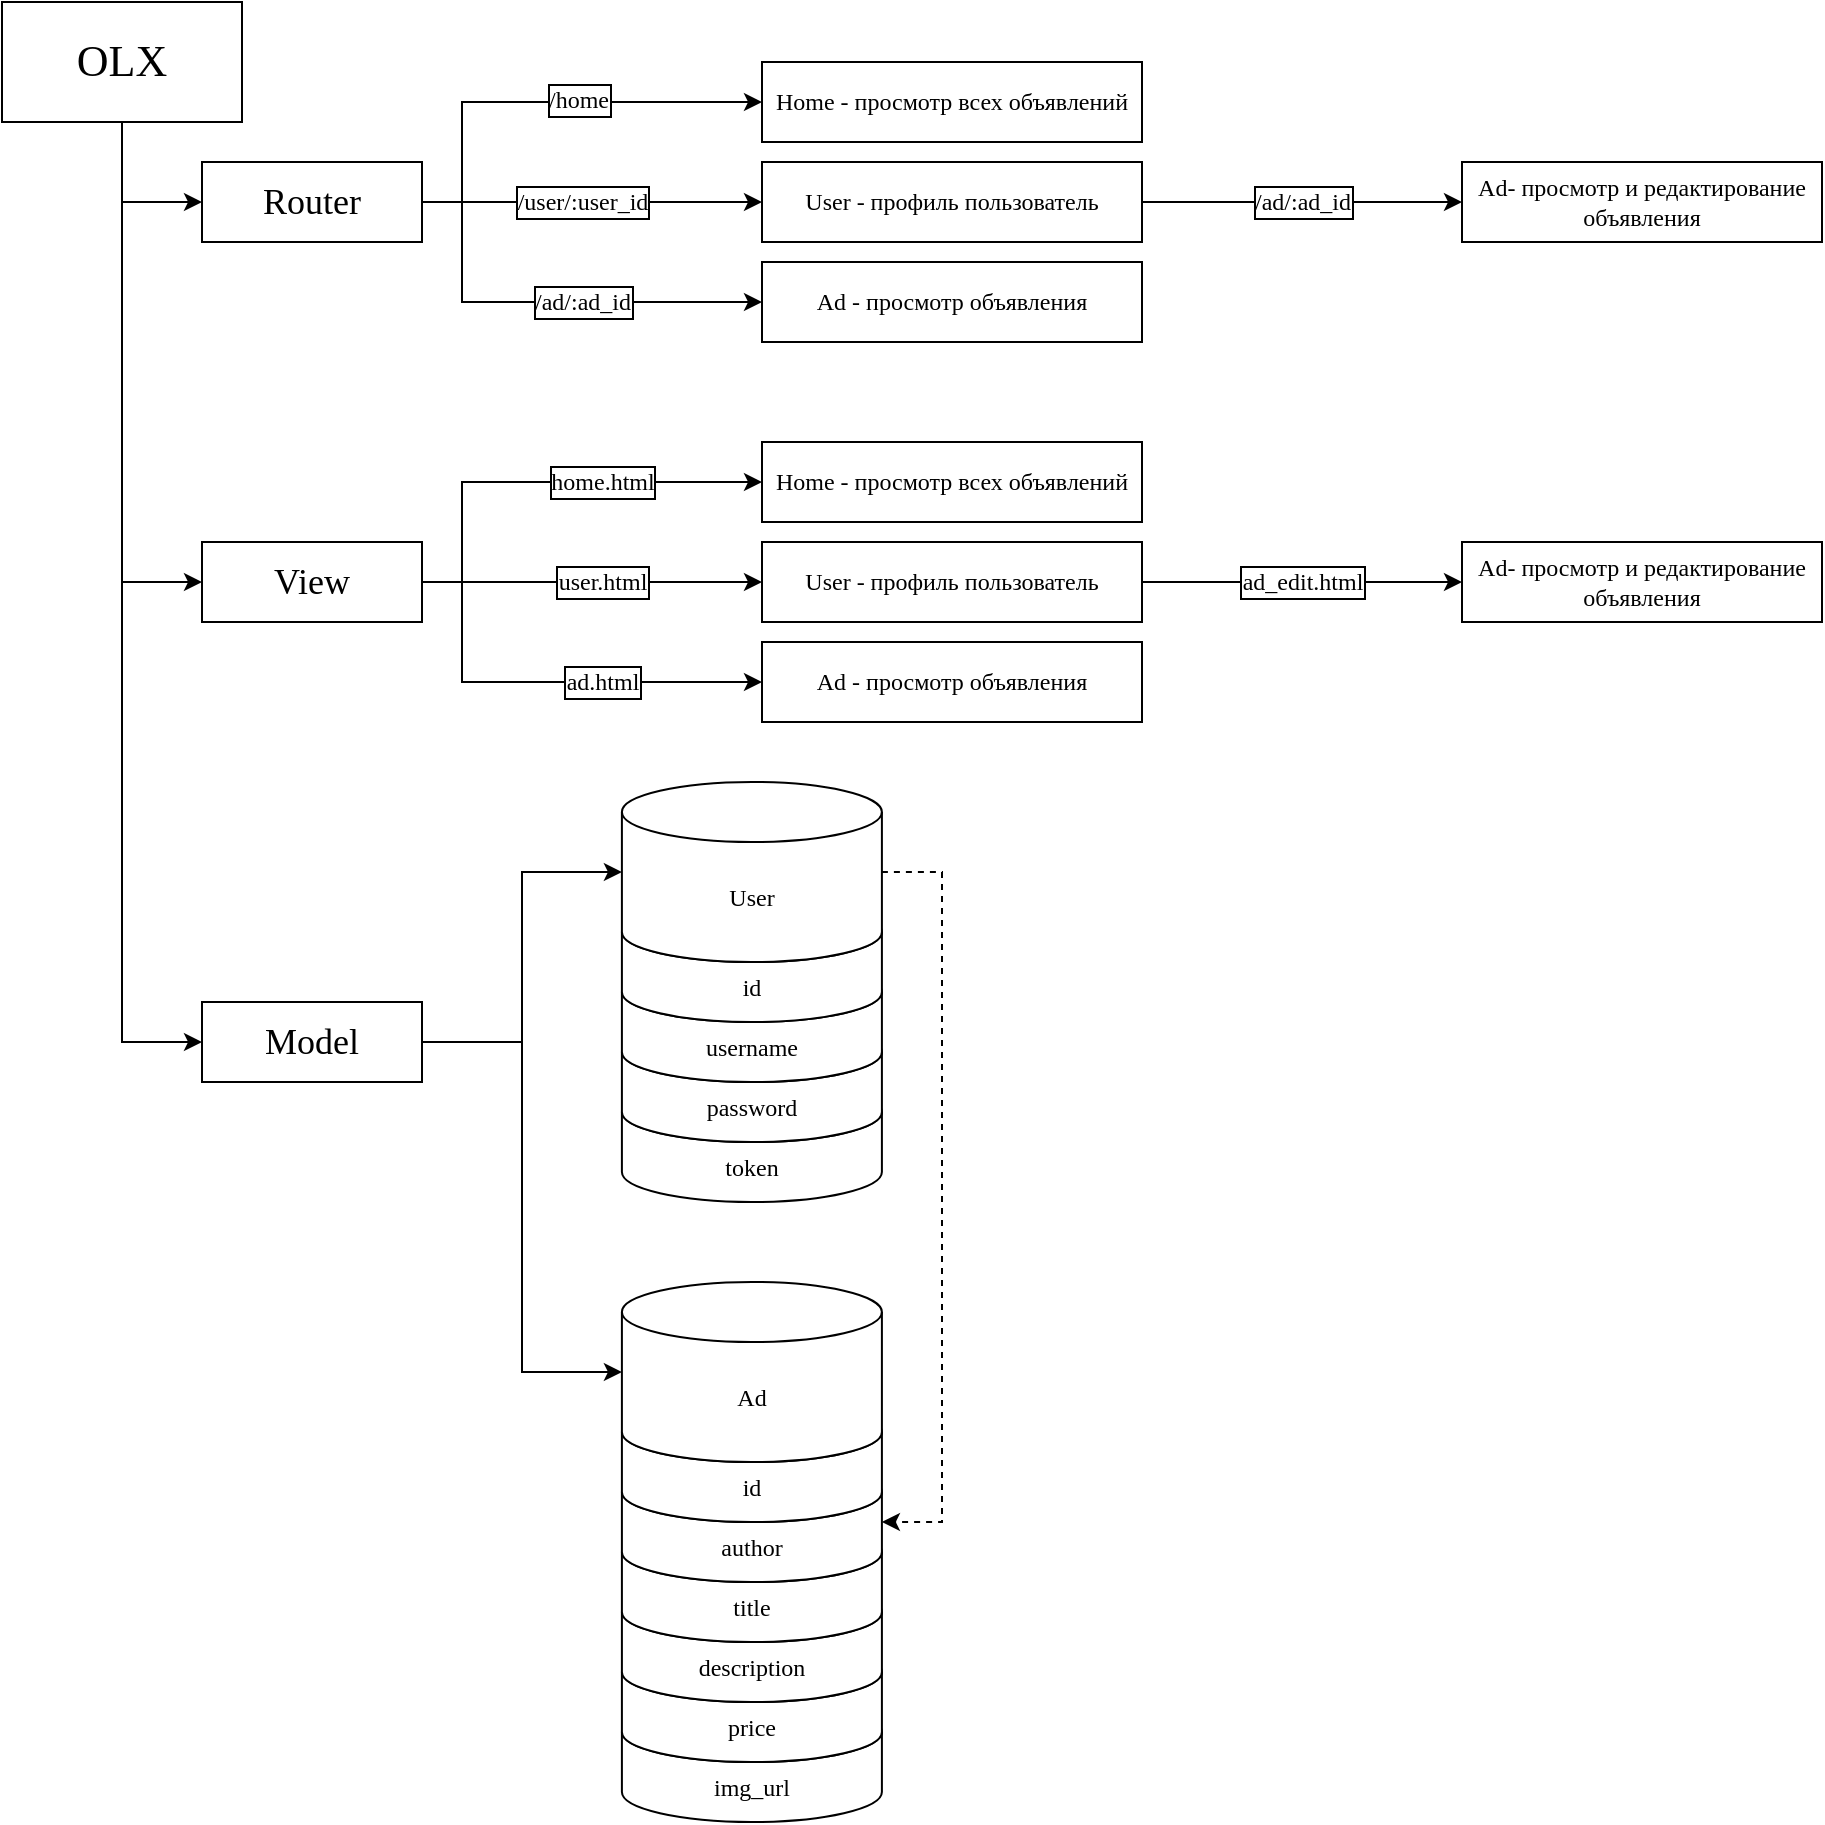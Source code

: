 <mxfile version="20.7.4" type="device"><diagram id="Q95dDzwc4aw0ASyFpTNF" name="Страница 1"><mxGraphModel dx="904" dy="567" grid="1" gridSize="10" guides="1" tooltips="1" connect="1" arrows="1" fold="1" page="1" pageScale="1" pageWidth="4681" pageHeight="3300" math="0" shadow="0"><root><mxCell id="0"/><mxCell id="1" parent="0"/><mxCell id="5ofvNvo0ZHPWu3b3oJtH-3" style="edgeStyle=orthogonalEdgeStyle;rounded=0;orthogonalLoop=1;jettySize=auto;html=1;entryX=0;entryY=0.5;entryDx=0;entryDy=0;fontFamily=Comic Sans MS;" edge="1" parent="1" source="5ofvNvo0ZHPWu3b3oJtH-1" target="5ofvNvo0ZHPWu3b3oJtH-2"><mxGeometry relative="1" as="geometry"/></mxCell><mxCell id="5ofvNvo0ZHPWu3b3oJtH-5" style="edgeStyle=orthogonalEdgeStyle;rounded=0;orthogonalLoop=1;jettySize=auto;html=1;entryX=0;entryY=0.5;entryDx=0;entryDy=0;fontFamily=Comic Sans MS;" edge="1" parent="1" source="5ofvNvo0ZHPWu3b3oJtH-1" target="5ofvNvo0ZHPWu3b3oJtH-4"><mxGeometry relative="1" as="geometry"/></mxCell><mxCell id="5ofvNvo0ZHPWu3b3oJtH-45" style="edgeStyle=orthogonalEdgeStyle;rounded=0;orthogonalLoop=1;jettySize=auto;html=1;entryX=0;entryY=0.5;entryDx=0;entryDy=0;labelBorderColor=default;fontFamily=Comic Sans MS;fontSize=8;" edge="1" parent="1" source="5ofvNvo0ZHPWu3b3oJtH-1" target="5ofvNvo0ZHPWu3b3oJtH-44"><mxGeometry relative="1" as="geometry"/></mxCell><mxCell id="5ofvNvo0ZHPWu3b3oJtH-1" value="OLX" style="rounded=0;whiteSpace=wrap;html=1;fontFamily=Comic Sans MS;fontSize=22;" vertex="1" parent="1"><mxGeometry x="460" y="280" width="120" height="60" as="geometry"/></mxCell><mxCell id="5ofvNvo0ZHPWu3b3oJtH-6" style="edgeStyle=orthogonalEdgeStyle;rounded=0;orthogonalLoop=1;jettySize=auto;html=1;fontFamily=Comic Sans MS;entryX=0;entryY=0.5;entryDx=0;entryDy=0;" edge="1" parent="1" source="5ofvNvo0ZHPWu3b3oJtH-2" target="5ofvNvo0ZHPWu3b3oJtH-8"><mxGeometry relative="1" as="geometry"><mxPoint x="760" y="380" as="targetPoint"/><Array as="points"><mxPoint x="690" y="380"/><mxPoint x="690" y="330"/></Array></mxGeometry></mxCell><mxCell id="5ofvNvo0ZHPWu3b3oJtH-11" value="/home" style="edgeLabel;html=1;align=center;verticalAlign=middle;resizable=0;points=[];fontSize=12;fontFamily=Comic Sans MS;labelBorderColor=default;spacingTop=0;spacing=9;spacingLeft=0;" vertex="1" connectable="0" parent="5ofvNvo0ZHPWu3b3oJtH-6"><mxGeometry x="0.165" y="1" relative="1" as="geometry"><mxPoint as="offset"/></mxGeometry></mxCell><mxCell id="5ofvNvo0ZHPWu3b3oJtH-12" value="/user/:user_id" style="edgeStyle=orthogonalEdgeStyle;rounded=0;orthogonalLoop=1;jettySize=auto;html=1;entryX=0;entryY=0.5;entryDx=0;entryDy=0;fontFamily=Comic Sans MS;fontSize=12;labelBorderColor=default;" edge="1" parent="1" source="5ofvNvo0ZHPWu3b3oJtH-2" target="5ofvNvo0ZHPWu3b3oJtH-10"><mxGeometry x="-0.059" relative="1" as="geometry"><mxPoint as="offset"/></mxGeometry></mxCell><mxCell id="5ofvNvo0ZHPWu3b3oJtH-14" value="/ad/:ad_id" style="edgeStyle=orthogonalEdgeStyle;rounded=0;orthogonalLoop=1;jettySize=auto;html=1;entryX=0;entryY=0.5;entryDx=0;entryDy=0;labelBorderColor=default;fontFamily=Comic Sans MS;fontSize=12;" edge="1" parent="1" source="5ofvNvo0ZHPWu3b3oJtH-2" target="5ofvNvo0ZHPWu3b3oJtH-13"><mxGeometry x="0.182" relative="1" as="geometry"><Array as="points"><mxPoint x="690" y="380"/><mxPoint x="690" y="430"/></Array><mxPoint as="offset"/></mxGeometry></mxCell><mxCell id="5ofvNvo0ZHPWu3b3oJtH-2" value="Router" style="rounded=0;whiteSpace=wrap;html=1;fontFamily=Comic Sans MS;fontSize=18;" vertex="1" parent="1"><mxGeometry x="560" y="360" width="110" height="40" as="geometry"/></mxCell><mxCell id="5ofvNvo0ZHPWu3b3oJtH-18" value="home.html" style="edgeStyle=orthogonalEdgeStyle;rounded=0;orthogonalLoop=1;jettySize=auto;html=1;labelBorderColor=default;fontFamily=Comic Sans MS;fontSize=12;entryX=0;entryY=0.5;entryDx=0;entryDy=0;" edge="1" parent="1" source="5ofvNvo0ZHPWu3b3oJtH-4" target="5ofvNvo0ZHPWu3b3oJtH-17"><mxGeometry x="0.273" relative="1" as="geometry"><mxPoint x="810" y="520" as="targetPoint"/><Array as="points"><mxPoint x="690" y="570"/><mxPoint x="690" y="520"/></Array><mxPoint as="offset"/></mxGeometry></mxCell><mxCell id="5ofvNvo0ZHPWu3b3oJtH-22" style="edgeStyle=orthogonalEdgeStyle;rounded=0;orthogonalLoop=1;jettySize=auto;html=1;exitX=1;exitY=0.5;exitDx=0;exitDy=0;entryX=0;entryY=0.5;entryDx=0;entryDy=0;labelBorderColor=default;fontFamily=Comic Sans MS;fontSize=12;" edge="1" parent="1" source="5ofvNvo0ZHPWu3b3oJtH-4" target="5ofvNvo0ZHPWu3b3oJtH-20"><mxGeometry relative="1" as="geometry"><Array as="points"><mxPoint x="680" y="570"/><mxPoint x="680" y="570"/></Array></mxGeometry></mxCell><mxCell id="5ofvNvo0ZHPWu3b3oJtH-24" value="user.html" style="edgeLabel;html=1;align=center;verticalAlign=middle;resizable=0;points=[];fontSize=12;fontFamily=Comic Sans MS;labelBorderColor=default;" vertex="1" connectable="0" parent="5ofvNvo0ZHPWu3b3oJtH-22"><mxGeometry x="0.112" relative="1" as="geometry"><mxPoint x="-5" as="offset"/></mxGeometry></mxCell><mxCell id="5ofvNvo0ZHPWu3b3oJtH-23" value="ad.html" style="edgeStyle=orthogonalEdgeStyle;rounded=0;orthogonalLoop=1;jettySize=auto;html=1;entryX=0;entryY=0.5;entryDx=0;entryDy=0;labelBorderColor=default;fontFamily=Comic Sans MS;fontSize=12;" edge="1" parent="1" source="5ofvNvo0ZHPWu3b3oJtH-4" target="5ofvNvo0ZHPWu3b3oJtH-21"><mxGeometry x="0.273" relative="1" as="geometry"><Array as="points"><mxPoint x="690" y="570"/><mxPoint x="690" y="620"/></Array><mxPoint as="offset"/></mxGeometry></mxCell><mxCell id="5ofvNvo0ZHPWu3b3oJtH-4" value="View" style="rounded=0;whiteSpace=wrap;html=1;fontFamily=Comic Sans MS;fontSize=18;" vertex="1" parent="1"><mxGeometry x="560" y="550" width="110" height="40" as="geometry"/></mxCell><mxCell id="5ofvNvo0ZHPWu3b3oJtH-8" value="Home - просмотр всех объявлений" style="rounded=0;whiteSpace=wrap;html=1;fontFamily=Comic Sans MS;" vertex="1" parent="1"><mxGeometry x="840" y="310" width="190" height="40" as="geometry"/></mxCell><mxCell id="5ofvNvo0ZHPWu3b3oJtH-16" value="/ad/:ad_id" style="edgeStyle=orthogonalEdgeStyle;rounded=0;orthogonalLoop=1;jettySize=auto;html=1;entryX=0;entryY=0.5;entryDx=0;entryDy=0;labelBorderColor=default;fontFamily=Comic Sans MS;fontSize=12;" edge="1" parent="1" source="5ofvNvo0ZHPWu3b3oJtH-10" target="5ofvNvo0ZHPWu3b3oJtH-15"><mxGeometry relative="1" as="geometry"/></mxCell><mxCell id="5ofvNvo0ZHPWu3b3oJtH-10" value="User - профиль пользователь" style="rounded=0;whiteSpace=wrap;html=1;fontFamily=Comic Sans MS;" vertex="1" parent="1"><mxGeometry x="840" y="360" width="190" height="40" as="geometry"/></mxCell><mxCell id="5ofvNvo0ZHPWu3b3oJtH-13" value="Ad - просмотр объявления" style="rounded=0;whiteSpace=wrap;html=1;fontFamily=Comic Sans MS;" vertex="1" parent="1"><mxGeometry x="840" y="410" width="190" height="40" as="geometry"/></mxCell><mxCell id="5ofvNvo0ZHPWu3b3oJtH-15" value="Ad- просмотр и редактирование объявления" style="rounded=0;whiteSpace=wrap;html=1;fontFamily=Comic Sans MS;" vertex="1" parent="1"><mxGeometry x="1190" y="360" width="180" height="40" as="geometry"/></mxCell><mxCell id="5ofvNvo0ZHPWu3b3oJtH-17" value="Home - просмотр всех объявлений" style="rounded=0;whiteSpace=wrap;html=1;fontFamily=Comic Sans MS;" vertex="1" parent="1"><mxGeometry x="840" y="500" width="190" height="40" as="geometry"/></mxCell><mxCell id="5ofvNvo0ZHPWu3b3oJtH-26" style="edgeStyle=orthogonalEdgeStyle;rounded=0;orthogonalLoop=1;jettySize=auto;html=1;entryX=0;entryY=0.5;entryDx=0;entryDy=0;labelBorderColor=default;fontFamily=Comic Sans MS;fontSize=12;" edge="1" parent="1" source="5ofvNvo0ZHPWu3b3oJtH-20" target="5ofvNvo0ZHPWu3b3oJtH-25"><mxGeometry relative="1" as="geometry"/></mxCell><mxCell id="5ofvNvo0ZHPWu3b3oJtH-27" value="ad_edit.html" style="edgeLabel;html=1;align=center;verticalAlign=middle;resizable=0;points=[];fontSize=12;fontFamily=Comic Sans MS;labelBorderColor=default;" vertex="1" connectable="0" parent="5ofvNvo0ZHPWu3b3oJtH-26"><mxGeometry x="0.19" y="-2" relative="1" as="geometry"><mxPoint x="-15" y="-2" as="offset"/></mxGeometry></mxCell><mxCell id="5ofvNvo0ZHPWu3b3oJtH-20" value="User - профиль пользователь" style="rounded=0;whiteSpace=wrap;html=1;fontFamily=Comic Sans MS;" vertex="1" parent="1"><mxGeometry x="840" y="550" width="190" height="40" as="geometry"/></mxCell><mxCell id="5ofvNvo0ZHPWu3b3oJtH-21" value="Ad - просмотр объявления" style="rounded=0;whiteSpace=wrap;html=1;fontFamily=Comic Sans MS;" vertex="1" parent="1"><mxGeometry x="840" y="600" width="190" height="40" as="geometry"/></mxCell><mxCell id="5ofvNvo0ZHPWu3b3oJtH-25" value="Ad- просмотр и редактирование объявления" style="rounded=0;whiteSpace=wrap;html=1;fontFamily=Comic Sans MS;" vertex="1" parent="1"><mxGeometry x="1190" y="550" width="180" height="40" as="geometry"/></mxCell><mxCell id="5ofvNvo0ZHPWu3b3oJtH-41" style="edgeStyle=orthogonalEdgeStyle;rounded=0;orthogonalLoop=1;jettySize=auto;html=1;labelBorderColor=default;fontFamily=Comic Sans MS;fontSize=8;dashed=1;" edge="1" parent="1" source="5ofvNvo0ZHPWu3b3oJtH-34" target="5ofvNvo0ZHPWu3b3oJtH-38"><mxGeometry relative="1" as="geometry"><Array as="points"><mxPoint x="930" y="715"/><mxPoint x="930" y="1040"/></Array></mxGeometry></mxCell><mxCell id="5ofvNvo0ZHPWu3b3oJtH-48" style="edgeStyle=orthogonalEdgeStyle;rounded=0;orthogonalLoop=1;jettySize=auto;html=1;entryX=0;entryY=0.5;entryDx=0;entryDy=0;entryPerimeter=0;labelBorderColor=default;fontFamily=Comic Sans MS;fontSize=8;" edge="1" parent="1" source="5ofvNvo0ZHPWu3b3oJtH-44" target="5ofvNvo0ZHPWu3b3oJtH-34"><mxGeometry relative="1" as="geometry"/></mxCell><mxCell id="5ofvNvo0ZHPWu3b3oJtH-49" style="edgeStyle=orthogonalEdgeStyle;rounded=0;orthogonalLoop=1;jettySize=auto;html=1;entryX=0;entryY=0.5;entryDx=0;entryDy=0;entryPerimeter=0;labelBorderColor=default;fontFamily=Comic Sans MS;fontSize=8;" edge="1" parent="1" source="5ofvNvo0ZHPWu3b3oJtH-44" target="5ofvNvo0ZHPWu3b3oJtH-40"><mxGeometry relative="1" as="geometry"/></mxCell><mxCell id="5ofvNvo0ZHPWu3b3oJtH-44" value="Model" style="rounded=0;whiteSpace=wrap;html=1;fontFamily=Comic Sans MS;fontSize=18;" vertex="1" parent="1"><mxGeometry x="560" y="780" width="110" height="40" as="geometry"/></mxCell><mxCell id="5ofvNvo0ZHPWu3b3oJtH-46" value="" style="group" vertex="1" connectable="0" parent="1"><mxGeometry x="769.95" y="670" width="130" height="210" as="geometry"/></mxCell><mxCell id="5ofvNvo0ZHPWu3b3oJtH-28" value="token" style="shape=cylinder3;whiteSpace=wrap;html=1;boundedLbl=1;backgroundOutline=1;size=15;labelBorderColor=none;fontFamily=Comic Sans MS;fontSize=12;" vertex="1" parent="5ofvNvo0ZHPWu3b3oJtH-46"><mxGeometry y="150" width="130" height="60" as="geometry"/></mxCell><mxCell id="5ofvNvo0ZHPWu3b3oJtH-31" value="password" style="shape=cylinder3;whiteSpace=wrap;html=1;boundedLbl=1;backgroundOutline=1;size=15;labelBorderColor=none;fontFamily=Comic Sans MS;fontSize=12;" vertex="1" parent="5ofvNvo0ZHPWu3b3oJtH-46"><mxGeometry y="120" width="130" height="60" as="geometry"/></mxCell><mxCell id="5ofvNvo0ZHPWu3b3oJtH-32" value="username" style="shape=cylinder3;whiteSpace=wrap;html=1;boundedLbl=1;backgroundOutline=1;size=15;labelBorderColor=none;fontFamily=Comic Sans MS;fontSize=12;" vertex="1" parent="5ofvNvo0ZHPWu3b3oJtH-46"><mxGeometry y="90" width="130" height="60" as="geometry"/></mxCell><mxCell id="5ofvNvo0ZHPWu3b3oJtH-33" value="id" style="shape=cylinder3;whiteSpace=wrap;html=1;boundedLbl=1;backgroundOutline=1;size=15;labelBorderColor=none;fontFamily=Comic Sans MS;fontSize=12;" vertex="1" parent="5ofvNvo0ZHPWu3b3oJtH-46"><mxGeometry y="60" width="130" height="60" as="geometry"/></mxCell><mxCell id="5ofvNvo0ZHPWu3b3oJtH-34" value="User" style="shape=cylinder3;whiteSpace=wrap;html=1;boundedLbl=1;backgroundOutline=1;size=15;labelBorderColor=none;fontFamily=Comic Sans MS;fontSize=12;" vertex="1" parent="5ofvNvo0ZHPWu3b3oJtH-46"><mxGeometry width="130" height="90" as="geometry"/></mxCell><mxCell id="5ofvNvo0ZHPWu3b3oJtH-47" value="" style="group" vertex="1" connectable="0" parent="1"><mxGeometry x="769.95" y="920" width="130" height="270" as="geometry"/></mxCell><mxCell id="5ofvNvo0ZHPWu3b3oJtH-43" value="img_url" style="shape=cylinder3;whiteSpace=wrap;html=1;boundedLbl=1;backgroundOutline=1;size=15;labelBorderColor=none;fontFamily=Comic Sans MS;fontSize=12;" vertex="1" parent="5ofvNvo0ZHPWu3b3oJtH-47"><mxGeometry y="210" width="130" height="60" as="geometry"/></mxCell><mxCell id="5ofvNvo0ZHPWu3b3oJtH-42" value="price" style="shape=cylinder3;whiteSpace=wrap;html=1;boundedLbl=1;backgroundOutline=1;size=15;labelBorderColor=none;fontFamily=Comic Sans MS;fontSize=12;" vertex="1" parent="5ofvNvo0ZHPWu3b3oJtH-47"><mxGeometry y="180" width="130" height="60" as="geometry"/></mxCell><mxCell id="5ofvNvo0ZHPWu3b3oJtH-36" value="description" style="shape=cylinder3;whiteSpace=wrap;html=1;boundedLbl=1;backgroundOutline=1;size=15;labelBorderColor=none;fontFamily=Comic Sans MS;fontSize=12;" vertex="1" parent="5ofvNvo0ZHPWu3b3oJtH-47"><mxGeometry y="150" width="130" height="60" as="geometry"/></mxCell><mxCell id="5ofvNvo0ZHPWu3b3oJtH-37" value="title" style="shape=cylinder3;whiteSpace=wrap;html=1;boundedLbl=1;backgroundOutline=1;size=15;labelBorderColor=none;fontFamily=Comic Sans MS;fontSize=12;" vertex="1" parent="5ofvNvo0ZHPWu3b3oJtH-47"><mxGeometry y="120" width="130" height="60" as="geometry"/></mxCell><mxCell id="5ofvNvo0ZHPWu3b3oJtH-38" value="author" style="shape=cylinder3;whiteSpace=wrap;html=1;boundedLbl=1;backgroundOutline=1;size=15;labelBorderColor=none;fontFamily=Comic Sans MS;fontSize=12;" vertex="1" parent="5ofvNvo0ZHPWu3b3oJtH-47"><mxGeometry y="90" width="130" height="60" as="geometry"/></mxCell><mxCell id="5ofvNvo0ZHPWu3b3oJtH-39" value="id" style="shape=cylinder3;whiteSpace=wrap;html=1;boundedLbl=1;backgroundOutline=1;size=15;labelBorderColor=none;fontFamily=Comic Sans MS;fontSize=12;" vertex="1" parent="5ofvNvo0ZHPWu3b3oJtH-47"><mxGeometry y="60" width="130" height="60" as="geometry"/></mxCell><mxCell id="5ofvNvo0ZHPWu3b3oJtH-40" value="Ad" style="shape=cylinder3;whiteSpace=wrap;html=1;boundedLbl=1;backgroundOutline=1;size=15;labelBorderColor=none;fontFamily=Comic Sans MS;fontSize=12;" vertex="1" parent="5ofvNvo0ZHPWu3b3oJtH-47"><mxGeometry width="130" height="90" as="geometry"/></mxCell></root></mxGraphModel></diagram></mxfile>